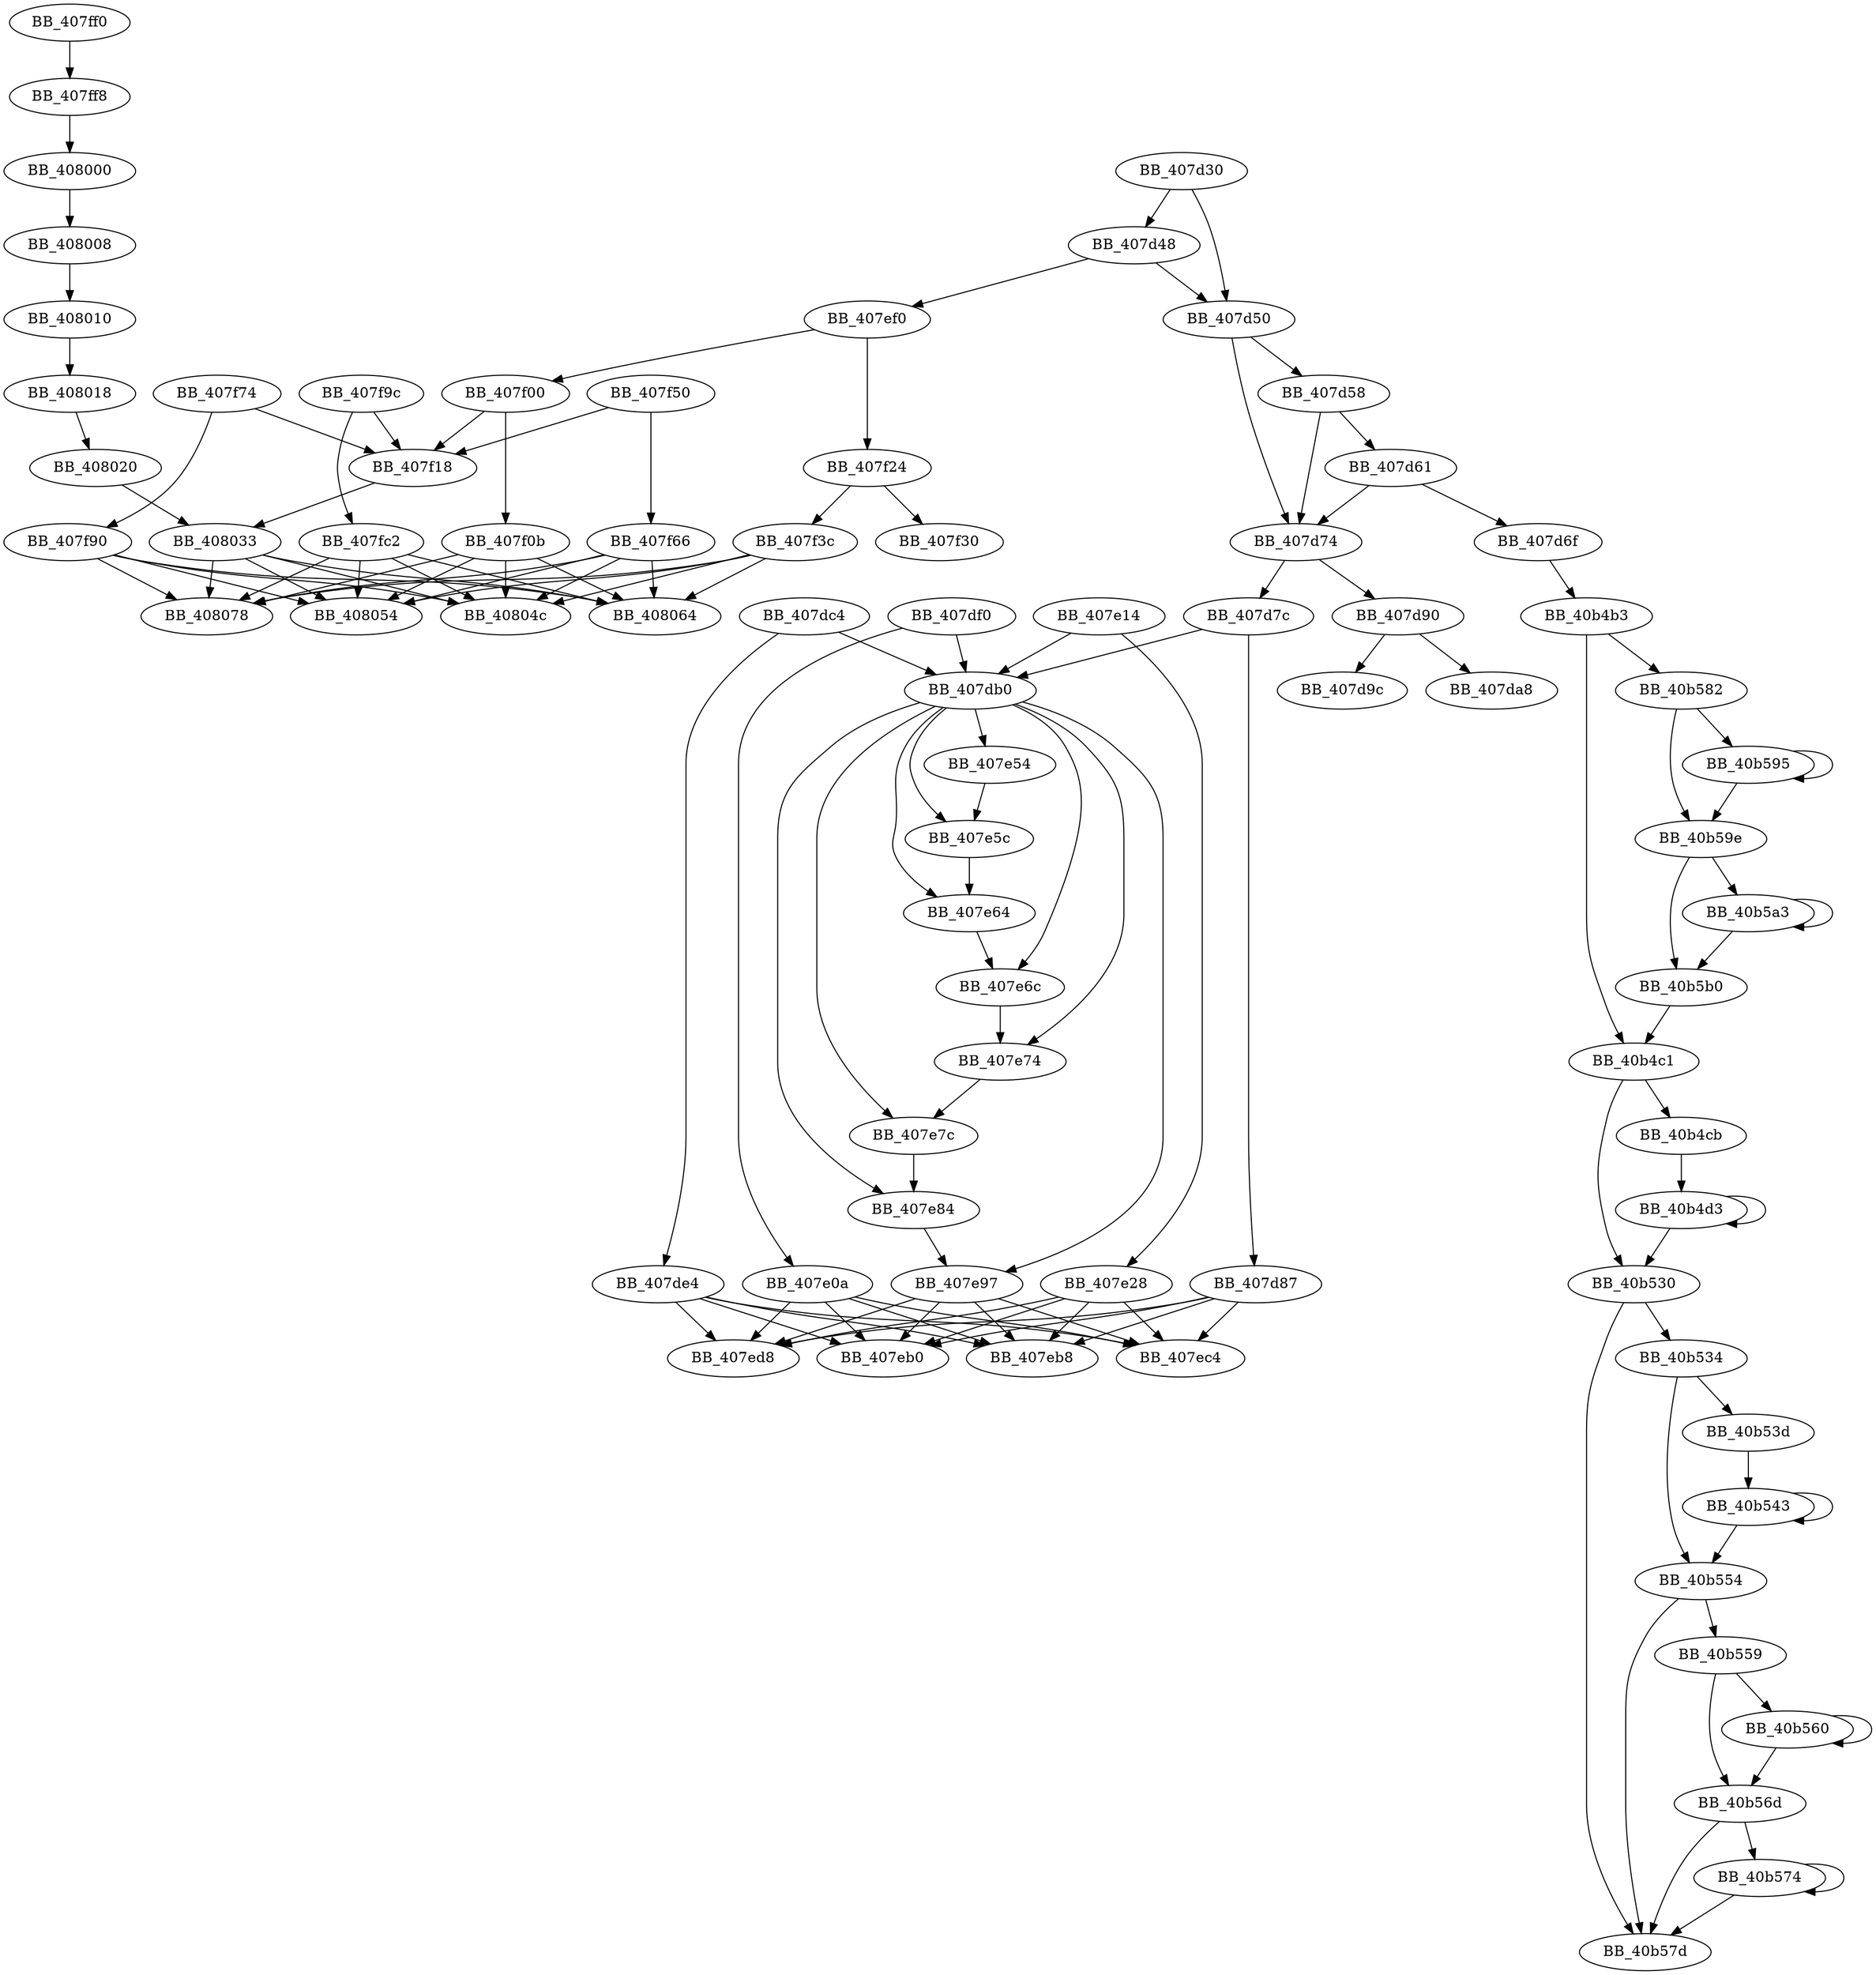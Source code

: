 DiGraph _memcpy{
BB_407d30->BB_407d48
BB_407d30->BB_407d50
BB_407d48->BB_407d50
BB_407d48->BB_407ef0
BB_407d50->BB_407d58
BB_407d50->BB_407d74
BB_407d58->BB_407d61
BB_407d58->BB_407d74
BB_407d61->BB_407d6f
BB_407d61->BB_407d74
BB_407d6f->BB_40b4b3
BB_407d74->BB_407d7c
BB_407d74->BB_407d90
BB_407d7c->BB_407d87
BB_407d7c->BB_407db0
BB_407d87->BB_407eb0
BB_407d87->BB_407eb8
BB_407d87->BB_407ec4
BB_407d87->BB_407ed8
BB_407d90->BB_407d9c
BB_407d90->BB_407da8
BB_407db0->BB_407e54
BB_407db0->BB_407e5c
BB_407db0->BB_407e64
BB_407db0->BB_407e6c
BB_407db0->BB_407e74
BB_407db0->BB_407e7c
BB_407db0->BB_407e84
BB_407db0->BB_407e97
BB_407dc4->BB_407db0
BB_407dc4->BB_407de4
BB_407de4->BB_407eb0
BB_407de4->BB_407eb8
BB_407de4->BB_407ec4
BB_407de4->BB_407ed8
BB_407df0->BB_407db0
BB_407df0->BB_407e0a
BB_407e0a->BB_407eb0
BB_407e0a->BB_407eb8
BB_407e0a->BB_407ec4
BB_407e0a->BB_407ed8
BB_407e14->BB_407db0
BB_407e14->BB_407e28
BB_407e28->BB_407eb0
BB_407e28->BB_407eb8
BB_407e28->BB_407ec4
BB_407e28->BB_407ed8
BB_407e54->BB_407e5c
BB_407e5c->BB_407e64
BB_407e64->BB_407e6c
BB_407e6c->BB_407e74
BB_407e74->BB_407e7c
BB_407e7c->BB_407e84
BB_407e84->BB_407e97
BB_407e97->BB_407eb0
BB_407e97->BB_407eb8
BB_407e97->BB_407ec4
BB_407e97->BB_407ed8
BB_407ef0->BB_407f00
BB_407ef0->BB_407f24
BB_407f00->BB_407f0b
BB_407f00->BB_407f18
BB_407f0b->BB_40804c
BB_407f0b->BB_408054
BB_407f0b->BB_408064
BB_407f0b->BB_408078
BB_407f18->BB_408033
BB_407f24->BB_407f30
BB_407f24->BB_407f3c
BB_407f3c->BB_40804c
BB_407f3c->BB_408054
BB_407f3c->BB_408064
BB_407f3c->BB_408078
BB_407f50->BB_407f18
BB_407f50->BB_407f66
BB_407f66->BB_40804c
BB_407f66->BB_408054
BB_407f66->BB_408064
BB_407f66->BB_408078
BB_407f74->BB_407f18
BB_407f74->BB_407f90
BB_407f90->BB_40804c
BB_407f90->BB_408054
BB_407f90->BB_408064
BB_407f90->BB_408078
BB_407f9c->BB_407f18
BB_407f9c->BB_407fc2
BB_407fc2->BB_40804c
BB_407fc2->BB_408054
BB_407fc2->BB_408064
BB_407fc2->BB_408078
BB_407ff0->BB_407ff8
BB_407ff8->BB_408000
BB_408000->BB_408008
BB_408008->BB_408010
BB_408010->BB_408018
BB_408018->BB_408020
BB_408020->BB_408033
BB_408033->BB_40804c
BB_408033->BB_408054
BB_408033->BB_408064
BB_408033->BB_408078
BB_40b4b3->BB_40b4c1
BB_40b4b3->BB_40b582
BB_40b4c1->BB_40b4cb
BB_40b4c1->BB_40b530
BB_40b4cb->BB_40b4d3
BB_40b4d3->BB_40b4d3
BB_40b4d3->BB_40b530
BB_40b530->BB_40b534
BB_40b530->BB_40b57d
BB_40b534->BB_40b53d
BB_40b534->BB_40b554
BB_40b53d->BB_40b543
BB_40b543->BB_40b543
BB_40b543->BB_40b554
BB_40b554->BB_40b559
BB_40b554->BB_40b57d
BB_40b559->BB_40b560
BB_40b559->BB_40b56d
BB_40b560->BB_40b560
BB_40b560->BB_40b56d
BB_40b56d->BB_40b574
BB_40b56d->BB_40b57d
BB_40b574->BB_40b574
BB_40b574->BB_40b57d
BB_40b582->BB_40b595
BB_40b582->BB_40b59e
BB_40b595->BB_40b595
BB_40b595->BB_40b59e
BB_40b59e->BB_40b5a3
BB_40b59e->BB_40b5b0
BB_40b5a3->BB_40b5a3
BB_40b5a3->BB_40b5b0
BB_40b5b0->BB_40b4c1
}
